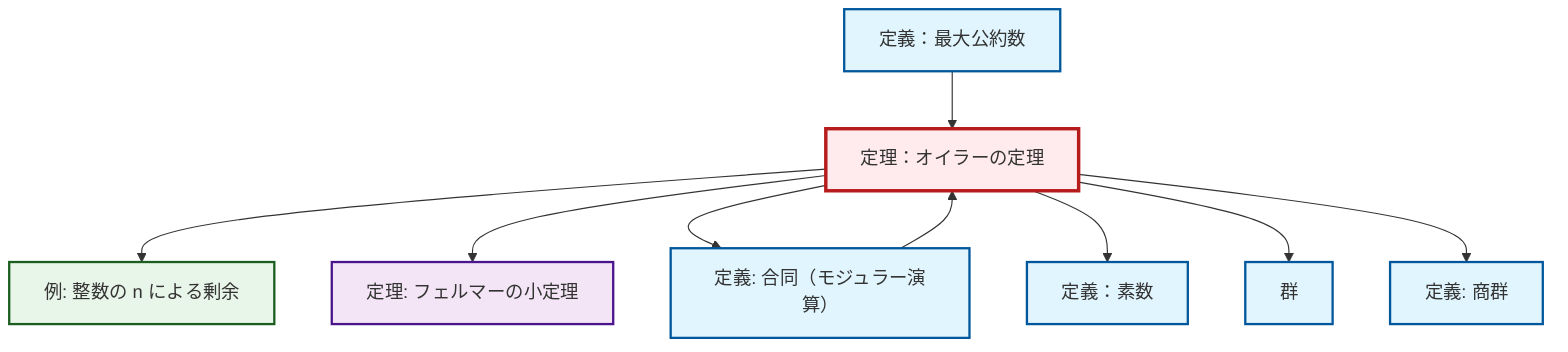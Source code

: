 graph TD
    classDef definition fill:#e1f5fe,stroke:#01579b,stroke-width:2px
    classDef theorem fill:#f3e5f5,stroke:#4a148c,stroke-width:2px
    classDef axiom fill:#fff3e0,stroke:#e65100,stroke-width:2px
    classDef example fill:#e8f5e9,stroke:#1b5e20,stroke-width:2px
    classDef current fill:#ffebee,stroke:#b71c1c,stroke-width:3px
    def-group["群"]:::definition
    ex-quotient-integers-mod-n["例: 整数の n による剰余"]:::example
    thm-euler["定理：オイラーの定理"]:::theorem
    def-prime["定義：素数"]:::definition
    thm-fermat-little["定理: フェルマーの小定理"]:::theorem
    def-gcd["定義：最大公約数"]:::definition
    def-quotient-group["定義: 商群"]:::definition
    def-congruence["定義: 合同（モジュラー演算）"]:::definition
    def-gcd --> thm-euler
    thm-euler --> ex-quotient-integers-mod-n
    thm-euler --> thm-fermat-little
    thm-euler --> def-congruence
    thm-euler --> def-prime
    def-congruence --> thm-euler
    thm-euler --> def-group
    thm-euler --> def-quotient-group
    class thm-euler current